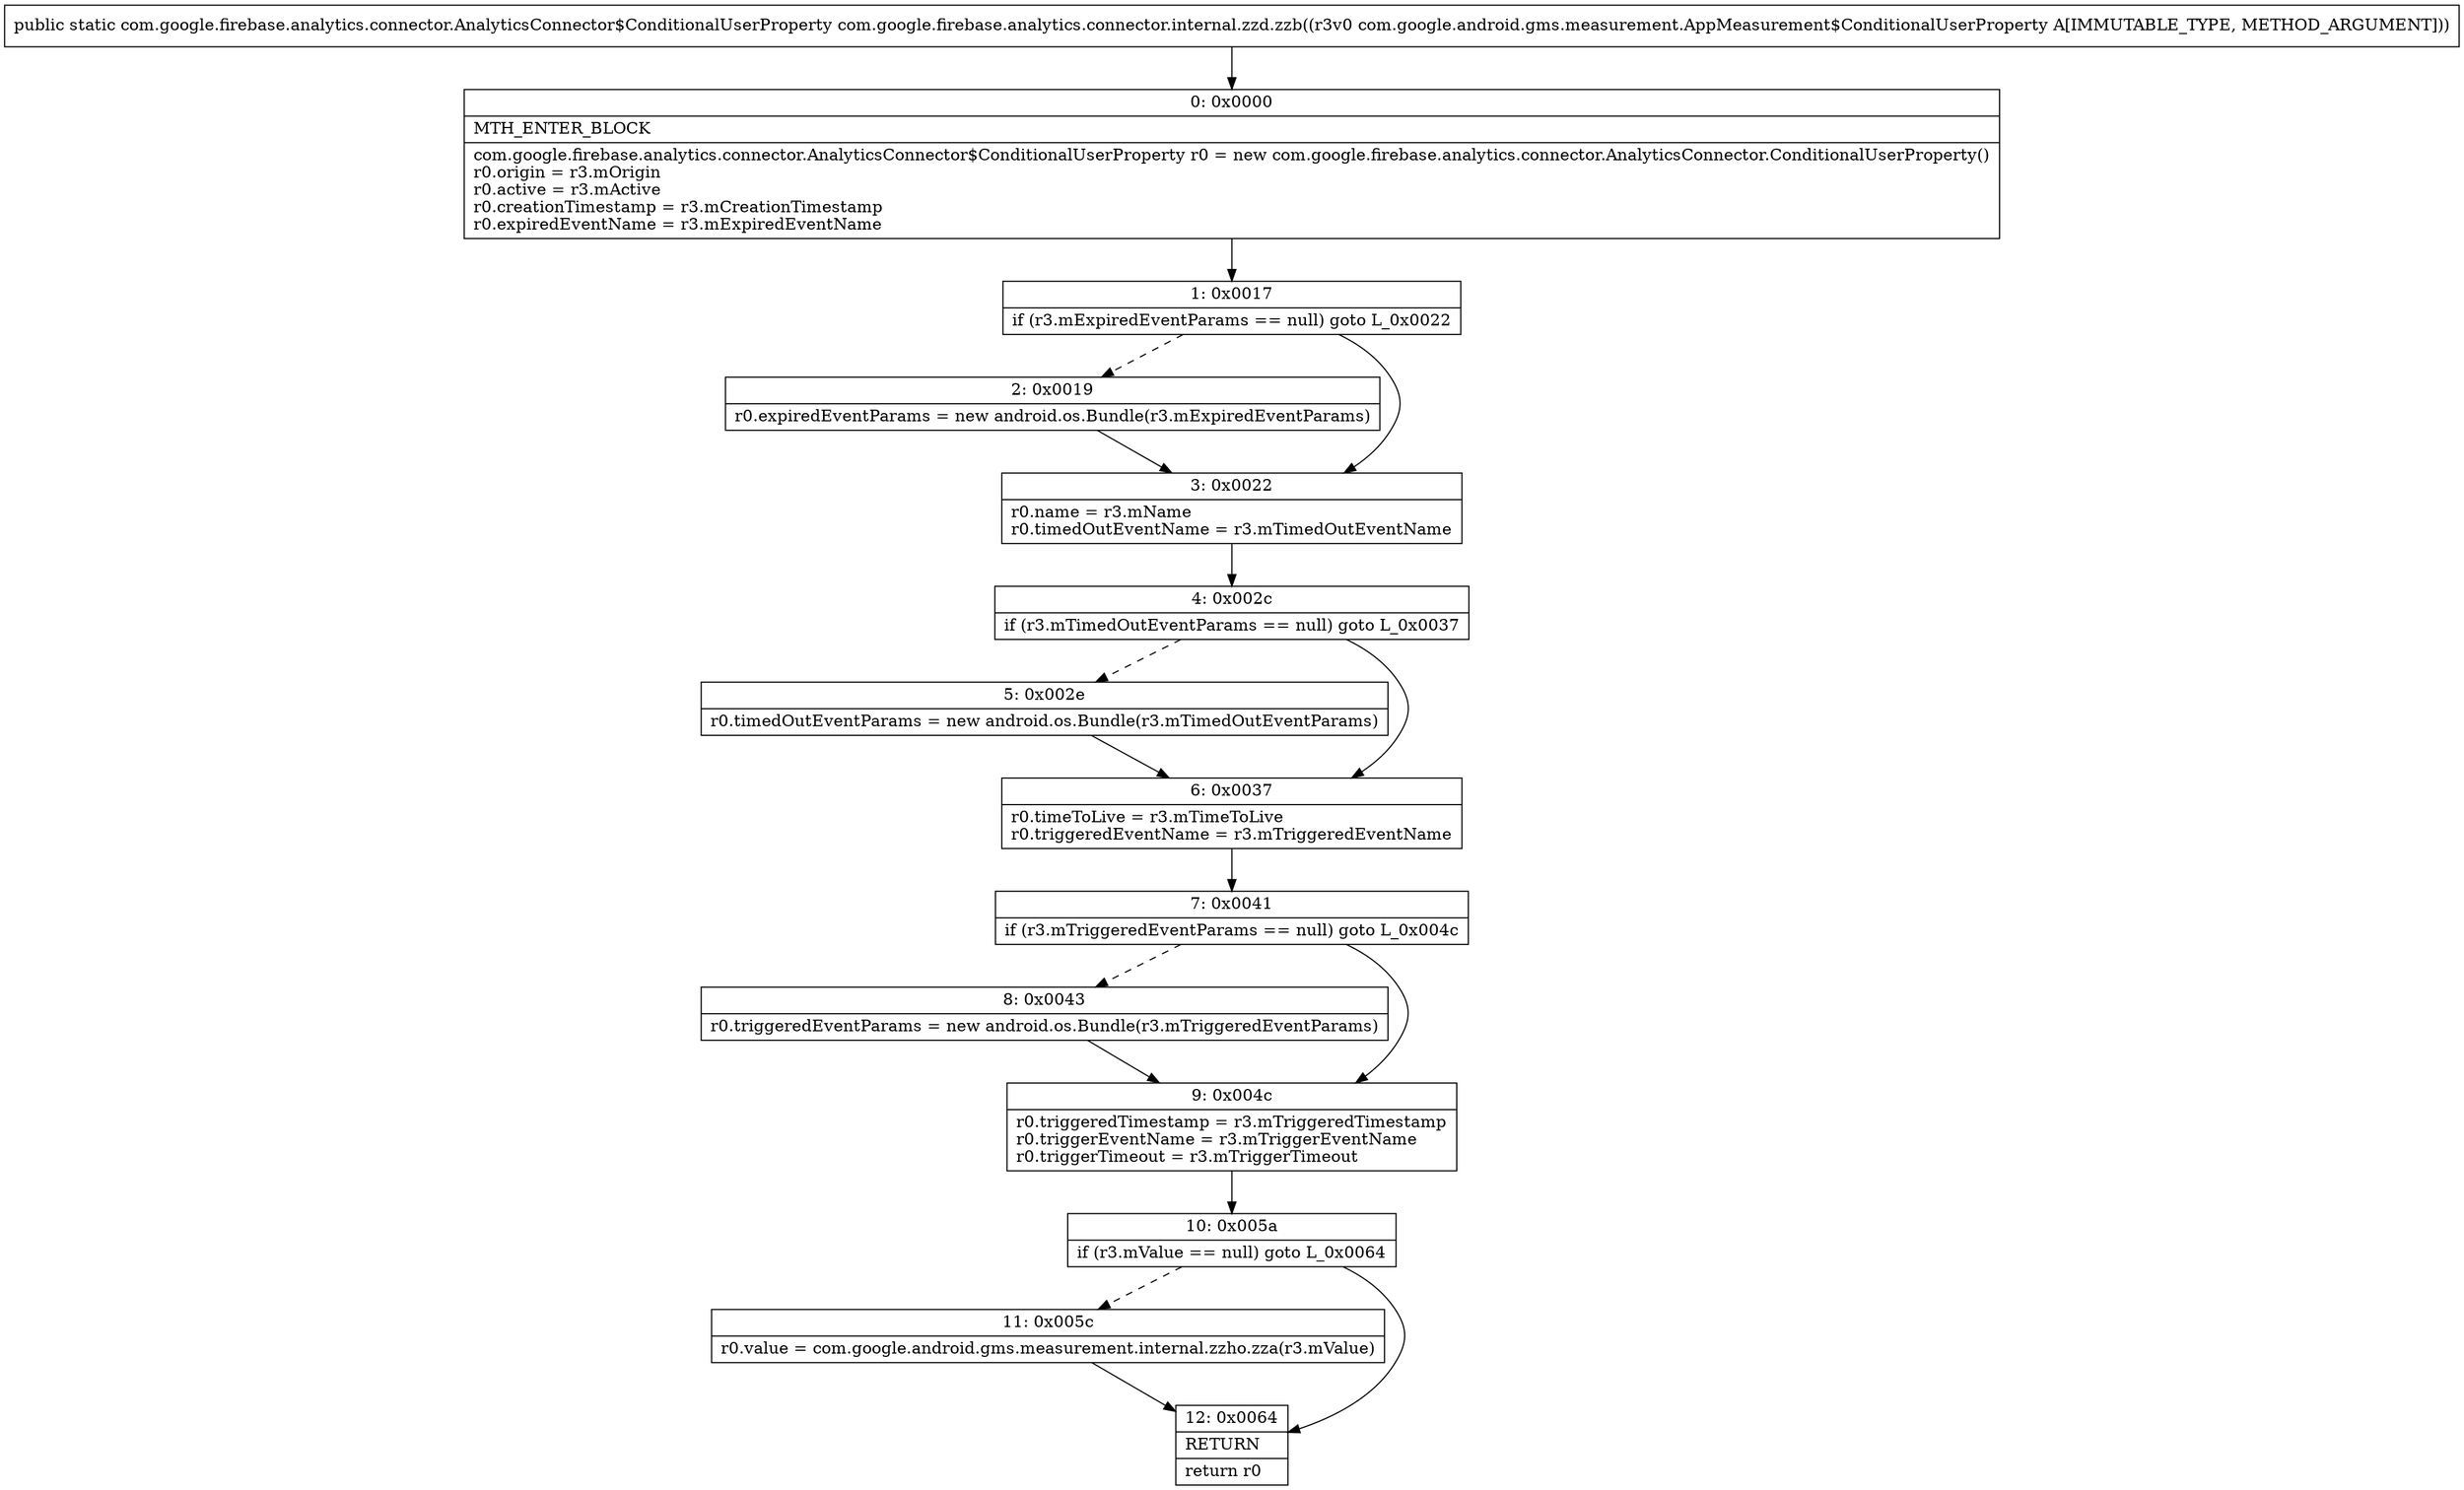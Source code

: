 digraph "CFG forcom.google.firebase.analytics.connector.internal.zzd.zzb(Lcom\/google\/android\/gms\/measurement\/AppMeasurement$ConditionalUserProperty;)Lcom\/google\/firebase\/analytics\/connector\/AnalyticsConnector$ConditionalUserProperty;" {
Node_0 [shape=record,label="{0\:\ 0x0000|MTH_ENTER_BLOCK\l|com.google.firebase.analytics.connector.AnalyticsConnector$ConditionalUserProperty r0 = new com.google.firebase.analytics.connector.AnalyticsConnector.ConditionalUserProperty()\lr0.origin = r3.mOrigin\lr0.active = r3.mActive\lr0.creationTimestamp = r3.mCreationTimestamp\lr0.expiredEventName = r3.mExpiredEventName\l}"];
Node_1 [shape=record,label="{1\:\ 0x0017|if (r3.mExpiredEventParams == null) goto L_0x0022\l}"];
Node_2 [shape=record,label="{2\:\ 0x0019|r0.expiredEventParams = new android.os.Bundle(r3.mExpiredEventParams)\l}"];
Node_3 [shape=record,label="{3\:\ 0x0022|r0.name = r3.mName\lr0.timedOutEventName = r3.mTimedOutEventName\l}"];
Node_4 [shape=record,label="{4\:\ 0x002c|if (r3.mTimedOutEventParams == null) goto L_0x0037\l}"];
Node_5 [shape=record,label="{5\:\ 0x002e|r0.timedOutEventParams = new android.os.Bundle(r3.mTimedOutEventParams)\l}"];
Node_6 [shape=record,label="{6\:\ 0x0037|r0.timeToLive = r3.mTimeToLive\lr0.triggeredEventName = r3.mTriggeredEventName\l}"];
Node_7 [shape=record,label="{7\:\ 0x0041|if (r3.mTriggeredEventParams == null) goto L_0x004c\l}"];
Node_8 [shape=record,label="{8\:\ 0x0043|r0.triggeredEventParams = new android.os.Bundle(r3.mTriggeredEventParams)\l}"];
Node_9 [shape=record,label="{9\:\ 0x004c|r0.triggeredTimestamp = r3.mTriggeredTimestamp\lr0.triggerEventName = r3.mTriggerEventName\lr0.triggerTimeout = r3.mTriggerTimeout\l}"];
Node_10 [shape=record,label="{10\:\ 0x005a|if (r3.mValue == null) goto L_0x0064\l}"];
Node_11 [shape=record,label="{11\:\ 0x005c|r0.value = com.google.android.gms.measurement.internal.zzho.zza(r3.mValue)\l}"];
Node_12 [shape=record,label="{12\:\ 0x0064|RETURN\l|return r0\l}"];
MethodNode[shape=record,label="{public static com.google.firebase.analytics.connector.AnalyticsConnector$ConditionalUserProperty com.google.firebase.analytics.connector.internal.zzd.zzb((r3v0 com.google.android.gms.measurement.AppMeasurement$ConditionalUserProperty A[IMMUTABLE_TYPE, METHOD_ARGUMENT])) }"];
MethodNode -> Node_0;
Node_0 -> Node_1;
Node_1 -> Node_2[style=dashed];
Node_1 -> Node_3;
Node_2 -> Node_3;
Node_3 -> Node_4;
Node_4 -> Node_5[style=dashed];
Node_4 -> Node_6;
Node_5 -> Node_6;
Node_6 -> Node_7;
Node_7 -> Node_8[style=dashed];
Node_7 -> Node_9;
Node_8 -> Node_9;
Node_9 -> Node_10;
Node_10 -> Node_11[style=dashed];
Node_10 -> Node_12;
Node_11 -> Node_12;
}

